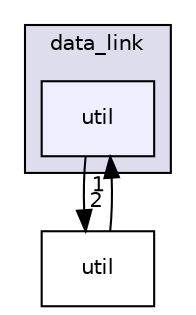 digraph "/home/runner/work/feup-rcom-proj1/feup-rcom-proj1/src/data_link/util" {
  compound=true
  node [ fontsize="10", fontname="Helvetica"];
  edge [ labelfontsize="10", labelfontname="Helvetica"];
  subgraph clusterdir_9e13822d6f50eff95d717eea3469af92 {
    graph [ bgcolor="#ddddee", pencolor="black", label="data_link" fontname="Helvetica", fontsize="10", URL="dir_9e13822d6f50eff95d717eea3469af92.html"]
  dir_3fdf2048f7daafaf3317b87cf9dd5167 [shape=box, label="util", style="filled", fillcolor="#eeeeff", pencolor="black", URL="dir_3fdf2048f7daafaf3317b87cf9dd5167.html"];
  }
  dir_b7878ad5ecbf2506f4125b9d34c97e45 [shape=box label="util" URL="dir_b7878ad5ecbf2506f4125b9d34c97e45.html"];
  dir_b7878ad5ecbf2506f4125b9d34c97e45->dir_3fdf2048f7daafaf3317b87cf9dd5167 [headlabel="1", labeldistance=1.5 headhref="dir_000008_000006.html"];
  dir_3fdf2048f7daafaf3317b87cf9dd5167->dir_b7878ad5ecbf2506f4125b9d34c97e45 [headlabel="2", labeldistance=1.5 headhref="dir_000006_000008.html"];
}
